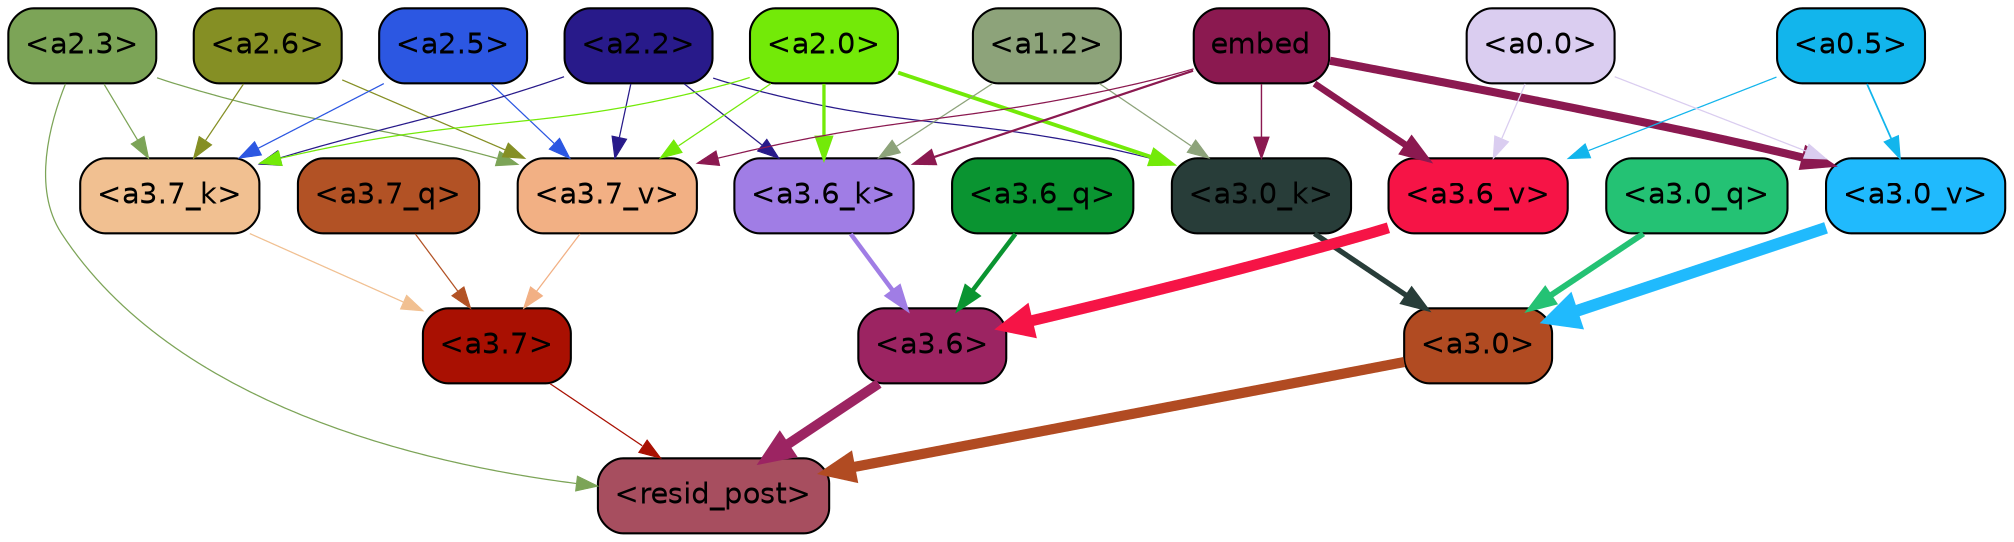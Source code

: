 strict digraph "" {
	graph [bgcolor=transparent,
		layout=dot,
		overlap=false,
		splines=true
	];
	"<a3.7>"	[color=black,
		fillcolor="#a91002",
		fontname=Helvetica,
		shape=box,
		style="filled, rounded"];
	"<resid_post>"	[color=black,
		fillcolor="#a74e5f",
		fontname=Helvetica,
		shape=box,
		style="filled, rounded"];
	"<a3.7>" -> "<resid_post>"	[color="#a91002",
		penwidth=0.6];
	"<a3.6>"	[color=black,
		fillcolor="#9c2462",
		fontname=Helvetica,
		shape=box,
		style="filled, rounded"];
	"<a3.6>" -> "<resid_post>"	[color="#9c2462",
		penwidth=4.751592040061951];
	"<a3.0>"	[color=black,
		fillcolor="#b14b22",
		fontname=Helvetica,
		shape=box,
		style="filled, rounded"];
	"<a3.0>" -> "<resid_post>"	[color="#b14b22",
		penwidth=4.904066681861877];
	"<a2.3>"	[color=black,
		fillcolor="#7ca457",
		fontname=Helvetica,
		shape=box,
		style="filled, rounded"];
	"<a2.3>" -> "<resid_post>"	[color="#7ca457",
		penwidth=0.6];
	"<a3.7_k>"	[color=black,
		fillcolor="#f1c091",
		fontname=Helvetica,
		shape=box,
		style="filled, rounded"];
	"<a2.3>" -> "<a3.7_k>"	[color="#7ca457",
		penwidth=0.6];
	"<a3.7_v>"	[color=black,
		fillcolor="#f2b084",
		fontname=Helvetica,
		shape=box,
		style="filled, rounded"];
	"<a2.3>" -> "<a3.7_v>"	[color="#7ca457",
		penwidth=0.6];
	"<a3.7_q>"	[color=black,
		fillcolor="#b25225",
		fontname=Helvetica,
		shape=box,
		style="filled, rounded"];
	"<a3.7_q>" -> "<a3.7>"	[color="#b25225",
		penwidth=0.6];
	"<a3.6_q>"	[color=black,
		fillcolor="#0a9431",
		fontname=Helvetica,
		shape=box,
		style="filled, rounded"];
	"<a3.6_q>" -> "<a3.6>"	[color="#0a9431",
		penwidth=2.160832464694977];
	"<a3.0_q>"	[color=black,
		fillcolor="#24c274",
		fontname=Helvetica,
		shape=box,
		style="filled, rounded"];
	"<a3.0_q>" -> "<a3.0>"	[color="#24c274",
		penwidth=2.870753765106201];
	"<a3.7_k>" -> "<a3.7>"	[color="#f1c091",
		penwidth=0.6];
	"<a3.6_k>"	[color=black,
		fillcolor="#a07de5",
		fontname=Helvetica,
		shape=box,
		style="filled, rounded"];
	"<a3.6_k>" -> "<a3.6>"	[color="#a07de5",
		penwidth=2.13908451795578];
	"<a3.0_k>"	[color=black,
		fillcolor="#283d39",
		fontname=Helvetica,
		shape=box,
		style="filled, rounded"];
	"<a3.0_k>" -> "<a3.0>"	[color="#283d39",
		penwidth=2.520303964614868];
	"<a3.7_v>" -> "<a3.7>"	[color="#f2b084",
		penwidth=0.6];
	"<a3.6_v>"	[color=black,
		fillcolor="#f61446",
		fontname=Helvetica,
		shape=box,
		style="filled, rounded"];
	"<a3.6_v>" -> "<a3.6>"	[color="#f61446",
		penwidth=5.297133803367615];
	"<a3.0_v>"	[color=black,
		fillcolor="#20bafd",
		fontname=Helvetica,
		shape=box,
		style="filled, rounded"];
	"<a3.0_v>" -> "<a3.0>"	[color="#20bafd",
		penwidth=5.680712580680847];
	"<a2.6>"	[color=black,
		fillcolor="#858f24",
		fontname=Helvetica,
		shape=box,
		style="filled, rounded"];
	"<a2.6>" -> "<a3.7_k>"	[color="#858f24",
		penwidth=0.6];
	"<a2.6>" -> "<a3.7_v>"	[color="#858f24",
		penwidth=0.6];
	"<a2.5>"	[color=black,
		fillcolor="#2c57e2",
		fontname=Helvetica,
		shape=box,
		style="filled, rounded"];
	"<a2.5>" -> "<a3.7_k>"	[color="#2c57e2",
		penwidth=0.6];
	"<a2.5>" -> "<a3.7_v>"	[color="#2c57e2",
		penwidth=0.6];
	"<a2.2>"	[color=black,
		fillcolor="#281a8a",
		fontname=Helvetica,
		shape=box,
		style="filled, rounded"];
	"<a2.2>" -> "<a3.7_k>"	[color="#281a8a",
		penwidth=0.6];
	"<a2.2>" -> "<a3.6_k>"	[color="#281a8a",
		penwidth=0.6];
	"<a2.2>" -> "<a3.0_k>"	[color="#281a8a",
		penwidth=0.6];
	"<a2.2>" -> "<a3.7_v>"	[color="#281a8a",
		penwidth=0.6];
	"<a2.0>"	[color=black,
		fillcolor="#73ea08",
		fontname=Helvetica,
		shape=box,
		style="filled, rounded"];
	"<a2.0>" -> "<a3.7_k>"	[color="#73ea08",
		penwidth=0.6];
	"<a2.0>" -> "<a3.6_k>"	[color="#73ea08",
		penwidth=1.5897698998451233];
	"<a2.0>" -> "<a3.0_k>"	[color="#73ea08",
		penwidth=1.8405593037605286];
	"<a2.0>" -> "<a3.7_v>"	[color="#73ea08",
		penwidth=0.6];
	"<a1.2>"	[color=black,
		fillcolor="#8da37a",
		fontname=Helvetica,
		shape=box,
		style="filled, rounded"];
	"<a1.2>" -> "<a3.6_k>"	[color="#8da37a",
		penwidth=0.6];
	"<a1.2>" -> "<a3.0_k>"	[color="#8da37a",
		penwidth=0.6];
	embed	[color=black,
		fillcolor="#8b1950",
		fontname=Helvetica,
		shape=box,
		style="filled, rounded"];
	embed -> "<a3.6_k>"	[color="#8b1950",
		penwidth=1.046662151813507];
	embed -> "<a3.0_k>"	[color="#8b1950",
		penwidth=0.6800519227981567];
	embed -> "<a3.7_v>"	[color="#8b1950",
		penwidth=0.6];
	embed -> "<a3.6_v>"	[color="#8b1950",
		penwidth=3.1840110421180725];
	embed -> "<a3.0_v>"	[color="#8b1950",
		penwidth=3.9005755856633186];
	"<a0.5>"	[color=black,
		fillcolor="#12b5ec",
		fontname=Helvetica,
		shape=box,
		style="filled, rounded"];
	"<a0.5>" -> "<a3.6_v>"	[color="#12b5ec",
		penwidth=0.6];
	"<a0.5>" -> "<a3.0_v>"	[color="#12b5ec",
		penwidth=0.8493617177009583];
	"<a0.0>"	[color=black,
		fillcolor="#dacdf0",
		fontname=Helvetica,
		shape=box,
		style="filled, rounded"];
	"<a0.0>" -> "<a3.6_v>"	[color="#dacdf0",
		penwidth=0.6];
	"<a0.0>" -> "<a3.0_v>"	[color="#dacdf0",
		penwidth=0.6];
}
